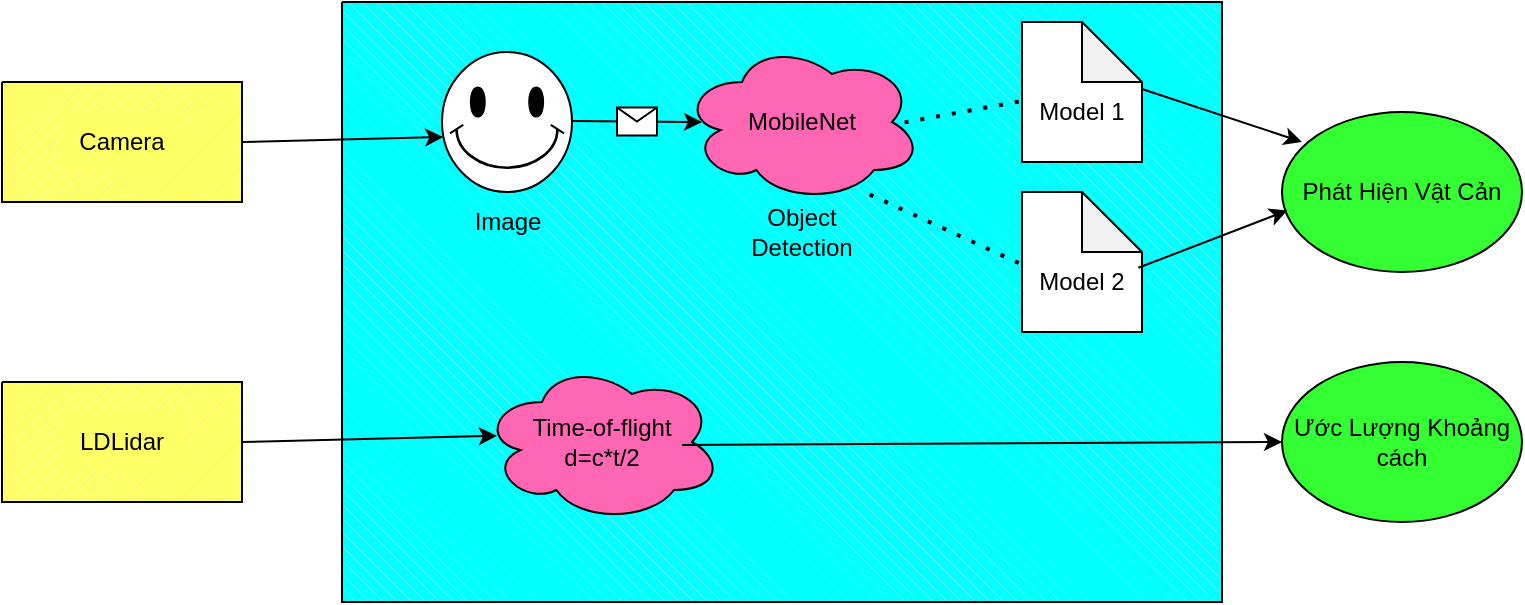 <mxfile version="21.6.6" type="github">
  <diagram name="Trang-1" id="0OdEesxwcb2gjbGsmjL6">
    <mxGraphModel dx="1188" dy="605" grid="1" gridSize="10" guides="1" tooltips="1" connect="1" arrows="1" fold="1" page="1" pageScale="1" pageWidth="850" pageHeight="1100" math="0" shadow="0">
      <root>
        <mxCell id="0" />
        <mxCell id="1" parent="0" />
        <mxCell id="uYagdv7j6eVF7a3QW5td-4" value="" style="verticalLabelPosition=bottom;verticalAlign=top;html=1;shape=mxgraph.basic.patternFillRect;fillStyle=diag;step=5;fillStrokeWidth=0.2;fillStrokeColor=#dddddd;fillColor=#FFFF66;" vertex="1" parent="1">
          <mxGeometry x="110" y="240" width="120" height="60" as="geometry" />
        </mxCell>
        <mxCell id="uYagdv7j6eVF7a3QW5td-5" value="Camera" style="text;html=1;strokeColor=none;fillColor=#FFFF66;align=center;verticalAlign=middle;whiteSpace=wrap;rounded=0;" vertex="1" parent="1">
          <mxGeometry x="140" y="255" width="60" height="30" as="geometry" />
        </mxCell>
        <mxCell id="uYagdv7j6eVF7a3QW5td-7" value="" style="verticalLabelPosition=bottom;verticalAlign=top;html=1;shape=mxgraph.basic.patternFillRect;fillStyle=diag;step=5;fillStrokeWidth=0.2;fillStrokeColor=#dddddd;fillColor=#FFFF66;" vertex="1" parent="1">
          <mxGeometry x="110" y="390" width="120" height="60" as="geometry" />
        </mxCell>
        <mxCell id="uYagdv7j6eVF7a3QW5td-8" value="LDLidar" style="text;html=1;strokeColor=none;fillColor=#FFFF66;align=center;verticalAlign=middle;whiteSpace=wrap;rounded=0;" vertex="1" parent="1">
          <mxGeometry x="140" y="405" width="60" height="30" as="geometry" />
        </mxCell>
        <mxCell id="uYagdv7j6eVF7a3QW5td-10" value="" style="verticalLabelPosition=bottom;verticalAlign=top;html=1;shape=mxgraph.basic.patternFillRect;fillStyle=diagRev;step=5;fillStrokeWidth=0.2;fillStrokeColor=#dddddd;fillColor=#00FFFF;" vertex="1" parent="1">
          <mxGeometry x="280" y="200" width="440" height="300" as="geometry" />
        </mxCell>
        <mxCell id="uYagdv7j6eVF7a3QW5td-11" value="" style="verticalLabelPosition=bottom;verticalAlign=top;html=1;shape=mxgraph.basic.smiley" vertex="1" parent="1">
          <mxGeometry x="330" y="225" width="65" height="70" as="geometry" />
        </mxCell>
        <mxCell id="uYagdv7j6eVF7a3QW5td-12" value="MobileNet" style="ellipse;shape=cloud;whiteSpace=wrap;html=1;fillColor=#FF66B3;" vertex="1" parent="1">
          <mxGeometry x="450" y="220" width="120" height="80" as="geometry" />
        </mxCell>
        <mxCell id="uYagdv7j6eVF7a3QW5td-13" value="Image" style="text;html=1;strokeColor=none;fillColor=none;align=center;verticalAlign=middle;whiteSpace=wrap;rounded=0;" vertex="1" parent="1">
          <mxGeometry x="332.5" y="295" width="60" height="30" as="geometry" />
        </mxCell>
        <mxCell id="uYagdv7j6eVF7a3QW5td-14" value="Object Detection" style="text;html=1;strokeColor=none;fillColor=none;align=center;verticalAlign=middle;whiteSpace=wrap;rounded=0;" vertex="1" parent="1">
          <mxGeometry x="480" y="300" width="60" height="30" as="geometry" />
        </mxCell>
        <mxCell id="uYagdv7j6eVF7a3QW5td-17" value="" style="shape=note;whiteSpace=wrap;html=1;backgroundOutline=1;darkOpacity=0.05;" vertex="1" parent="1">
          <mxGeometry x="620" y="210" width="60" height="70" as="geometry" />
        </mxCell>
        <mxCell id="uYagdv7j6eVF7a3QW5td-18" value="" style="shape=note;whiteSpace=wrap;html=1;backgroundOutline=1;darkOpacity=0.05;" vertex="1" parent="1">
          <mxGeometry x="620" y="295" width="60" height="70" as="geometry" />
        </mxCell>
        <mxCell id="uYagdv7j6eVF7a3QW5td-19" value="Model 1" style="text;html=1;strokeColor=none;fillColor=none;align=center;verticalAlign=middle;whiteSpace=wrap;rounded=0;" vertex="1" parent="1">
          <mxGeometry x="620" y="240" width="60" height="30" as="geometry" />
        </mxCell>
        <mxCell id="uYagdv7j6eVF7a3QW5td-20" value="Model 2" style="text;html=1;strokeColor=none;fillColor=none;align=center;verticalAlign=middle;whiteSpace=wrap;rounded=0;" vertex="1" parent="1">
          <mxGeometry x="620" y="325" width="60" height="30" as="geometry" />
        </mxCell>
        <mxCell id="uYagdv7j6eVF7a3QW5td-21" value="Time-of-flight&lt;br&gt;d=c*t/2" style="ellipse;shape=cloud;whiteSpace=wrap;html=1;fillColor=#FF66B3;" vertex="1" parent="1">
          <mxGeometry x="350" y="380" width="120" height="80" as="geometry" />
        </mxCell>
        <mxCell id="uYagdv7j6eVF7a3QW5td-23" value="" style="endArrow=classic;html=1;rounded=0;exitX=1;exitY=0.5;exitDx=0;exitDy=0;exitPerimeter=0;entryX=0.115;entryY=0.225;entryDx=0;entryDy=0;entryPerimeter=0;" edge="1" parent="1" source="uYagdv7j6eVF7a3QW5td-4" target="uYagdv7j6eVF7a3QW5td-10">
          <mxGeometry width="50" height="50" relative="1" as="geometry">
            <mxPoint x="400" y="340" as="sourcePoint" />
            <mxPoint x="450" y="290" as="targetPoint" />
          </mxGeometry>
        </mxCell>
        <mxCell id="uYagdv7j6eVF7a3QW5td-28" value="" style="endArrow=classic;html=1;rounded=0;" edge="1" parent="1">
          <mxGeometry relative="1" as="geometry">
            <mxPoint x="395" y="259.5" as="sourcePoint" />
            <mxPoint x="460" y="260" as="targetPoint" />
          </mxGeometry>
        </mxCell>
        <mxCell id="uYagdv7j6eVF7a3QW5td-29" value="" style="shape=message;html=1;outlineConnect=0;" vertex="1" parent="uYagdv7j6eVF7a3QW5td-28">
          <mxGeometry width="20" height="14" relative="1" as="geometry">
            <mxPoint x="-10" y="-7" as="offset" />
          </mxGeometry>
        </mxCell>
        <mxCell id="uYagdv7j6eVF7a3QW5td-30" value="" style="endArrow=none;dashed=1;html=1;dashPattern=1 3;strokeWidth=2;rounded=0;entryX=0.638;entryY=0.201;entryDx=0;entryDy=0;entryPerimeter=0;exitX=0.769;exitY=0.166;exitDx=0;exitDy=0;exitPerimeter=0;" edge="1" parent="1" source="uYagdv7j6eVF7a3QW5td-10" target="uYagdv7j6eVF7a3QW5td-10">
          <mxGeometry width="50" height="50" relative="1" as="geometry">
            <mxPoint x="400" y="340" as="sourcePoint" />
            <mxPoint x="450" y="290" as="targetPoint" />
          </mxGeometry>
        </mxCell>
        <mxCell id="uYagdv7j6eVF7a3QW5td-31" value="" style="endArrow=none;dashed=1;html=1;dashPattern=1 3;strokeWidth=2;rounded=0;entryX=0.591;entryY=0.315;entryDx=0;entryDy=0;entryPerimeter=0;exitX=0.769;exitY=0.435;exitDx=0;exitDy=0;exitPerimeter=0;" edge="1" parent="1" source="uYagdv7j6eVF7a3QW5td-10" target="uYagdv7j6eVF7a3QW5td-10">
          <mxGeometry width="50" height="50" relative="1" as="geometry">
            <mxPoint x="628" y="260" as="sourcePoint" />
            <mxPoint x="571" y="270" as="targetPoint" />
          </mxGeometry>
        </mxCell>
        <mxCell id="uYagdv7j6eVF7a3QW5td-32" value="" style="endArrow=classic;html=1;rounded=0;exitX=1;exitY=0.5;exitDx=0;exitDy=0;exitPerimeter=0;entryX=0.176;entryY=0.723;entryDx=0;entryDy=0;entryPerimeter=0;" edge="1" parent="1" source="uYagdv7j6eVF7a3QW5td-7" target="uYagdv7j6eVF7a3QW5td-10">
          <mxGeometry width="50" height="50" relative="1" as="geometry">
            <mxPoint x="240" y="280" as="sourcePoint" />
            <mxPoint x="341" y="278" as="targetPoint" />
          </mxGeometry>
        </mxCell>
        <mxCell id="uYagdv7j6eVF7a3QW5td-34" value="" style="endArrow=classic;html=1;rounded=0;exitX=0.909;exitY=0.145;exitDx=0;exitDy=0;exitPerimeter=0;" edge="1" parent="1" source="uYagdv7j6eVF7a3QW5td-10">
          <mxGeometry width="50" height="50" relative="1" as="geometry">
            <mxPoint x="400" y="340" as="sourcePoint" />
            <mxPoint x="760" y="270" as="targetPoint" />
          </mxGeometry>
        </mxCell>
        <mxCell id="uYagdv7j6eVF7a3QW5td-35" value="Phát Hiện Vật Cản" style="ellipse;whiteSpace=wrap;html=1;fillColor=#33FF33;" vertex="1" parent="1">
          <mxGeometry x="750" y="255" width="120" height="80" as="geometry" />
        </mxCell>
        <mxCell id="uYagdv7j6eVF7a3QW5td-38" value="" style="endArrow=classic;html=1;rounded=0;exitX=0.905;exitY=0.443;exitDx=0;exitDy=0;exitPerimeter=0;entryX=0.023;entryY=0.615;entryDx=0;entryDy=0;entryPerimeter=0;" edge="1" parent="1" source="uYagdv7j6eVF7a3QW5td-10" target="uYagdv7j6eVF7a3QW5td-35">
          <mxGeometry width="50" height="50" relative="1" as="geometry">
            <mxPoint x="690" y="254" as="sourcePoint" />
            <mxPoint x="750" y="310" as="targetPoint" />
          </mxGeometry>
        </mxCell>
        <mxCell id="uYagdv7j6eVF7a3QW5td-39" value="Ước Lượng Khoảng cách" style="ellipse;whiteSpace=wrap;html=1;fillColor=#33FF33;" vertex="1" parent="1">
          <mxGeometry x="750" y="380" width="120" height="80" as="geometry" />
        </mxCell>
        <mxCell id="uYagdv7j6eVF7a3QW5td-40" value="" style="endArrow=classic;html=1;rounded=0;exitX=1;exitY=0.5;exitDx=0;exitDy=0;exitPerimeter=0;entryX=0;entryY=0.5;entryDx=0;entryDy=0;" edge="1" parent="1" target="uYagdv7j6eVF7a3QW5td-39">
          <mxGeometry width="50" height="50" relative="1" as="geometry">
            <mxPoint x="450" y="421.5" as="sourcePoint" />
            <mxPoint x="577" y="418.5" as="targetPoint" />
          </mxGeometry>
        </mxCell>
      </root>
    </mxGraphModel>
  </diagram>
</mxfile>

